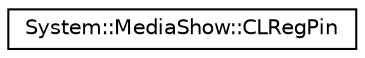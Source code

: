 digraph G
{
  edge [fontname="Helvetica",fontsize="10",labelfontname="Helvetica",labelfontsize="10"];
  node [fontname="Helvetica",fontsize="10",shape=record];
  rankdir="LR";
  Node1 [label="System::MediaShow::CLRegPin",height=0.2,width=0.4,color="black", fillcolor="white", style="filled",URL="$class_system_1_1_media_show_1_1_c_l_reg_pin.html"];
}
